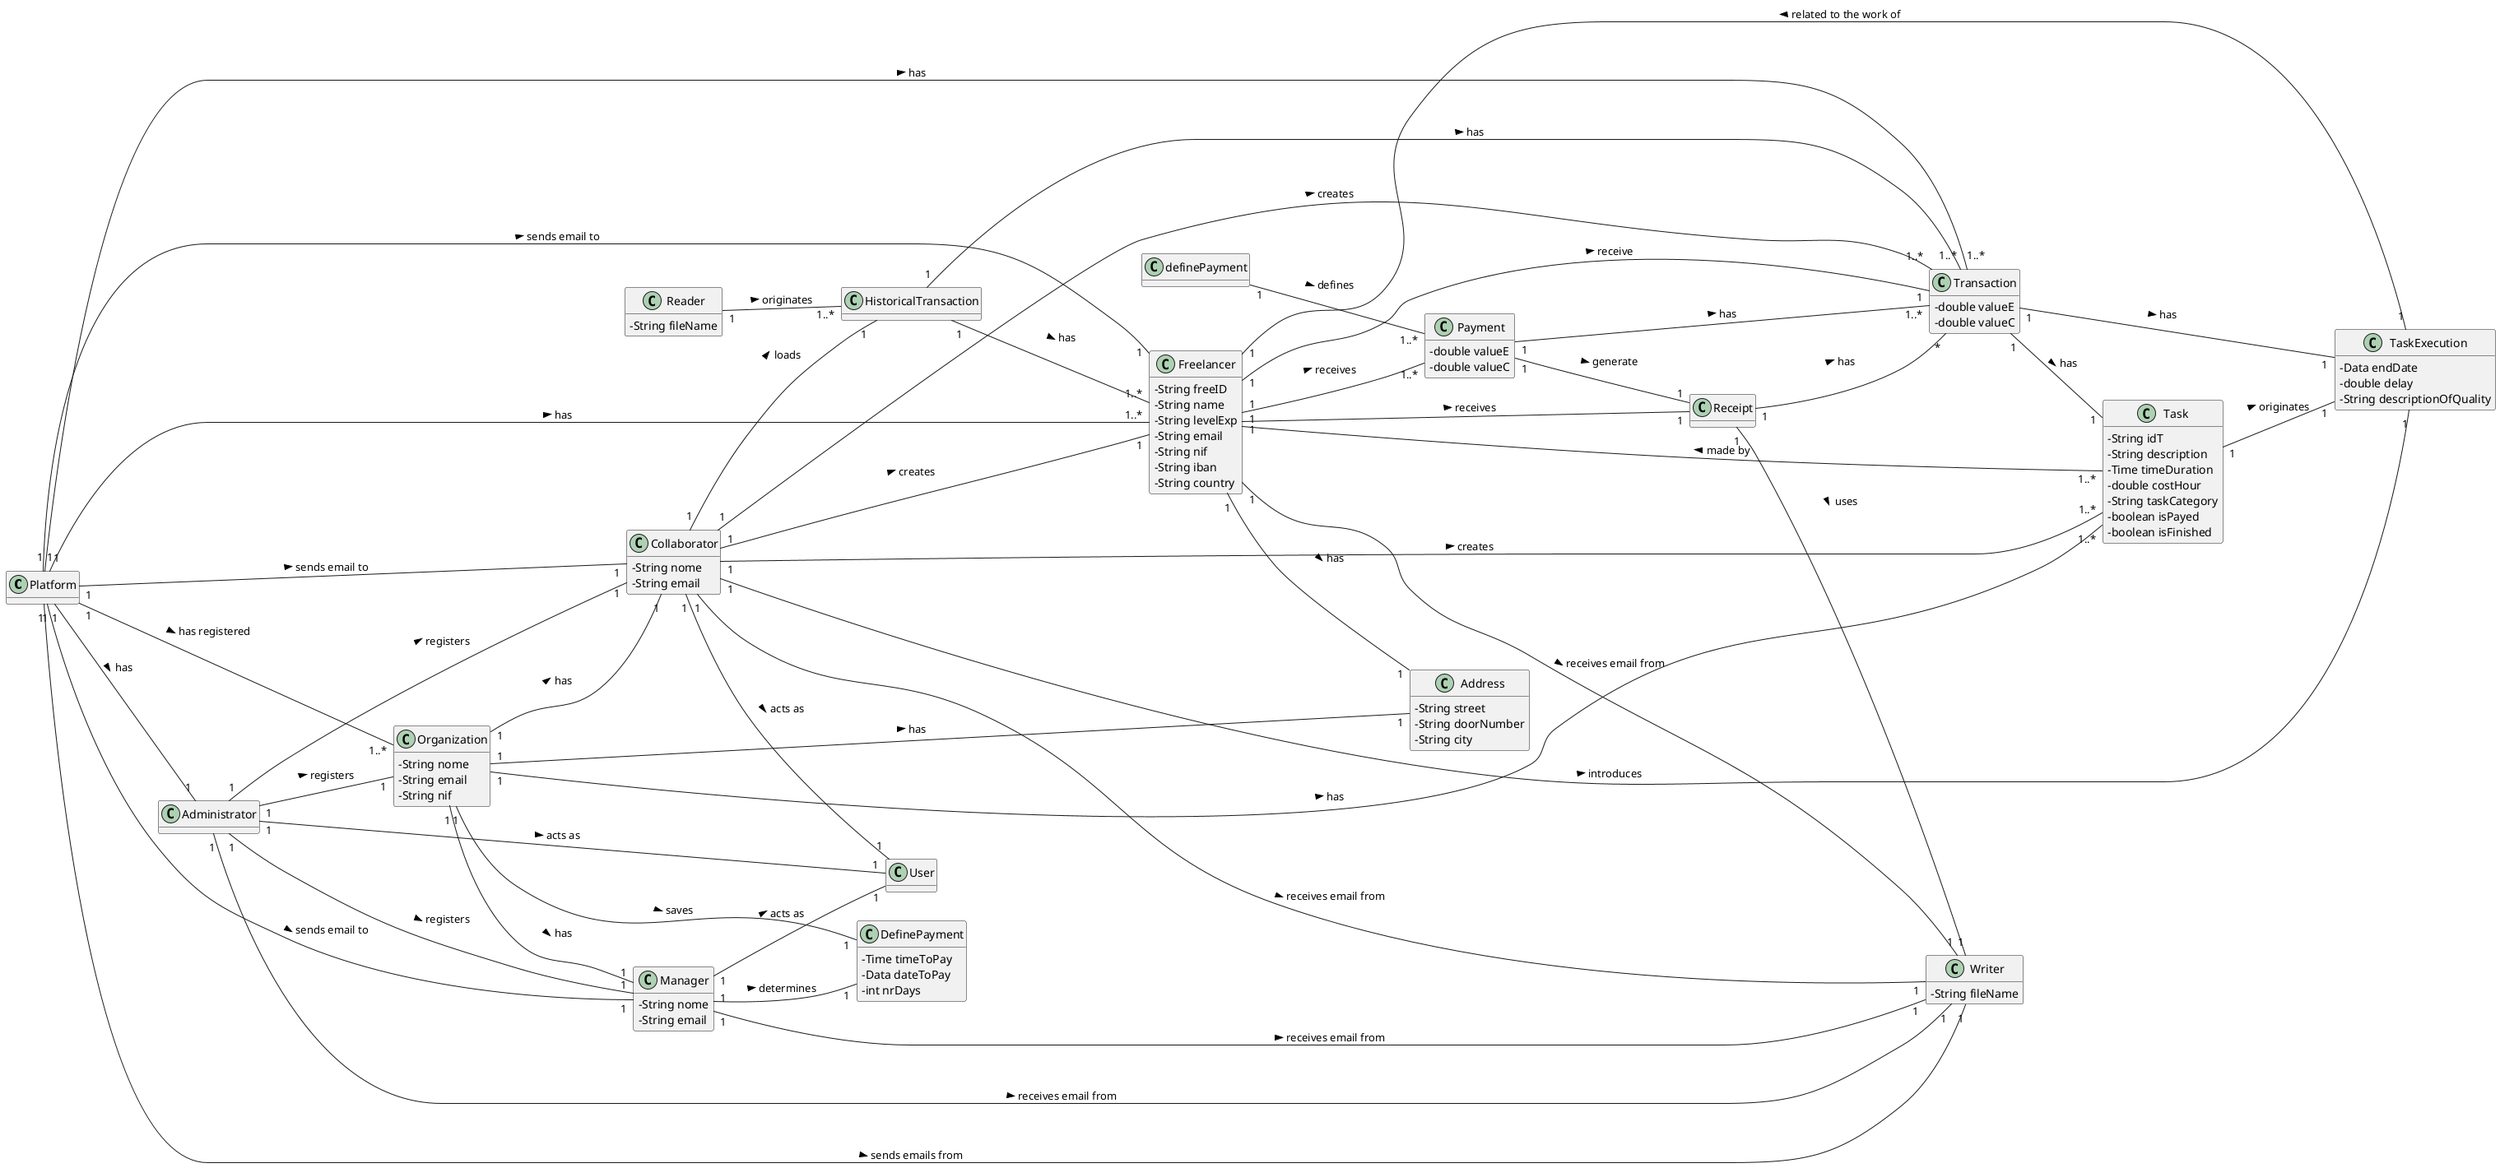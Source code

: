 @startuml
skinparam classAttributeIconSize 0
hide methods
left to right direction

class Platform{
}
class Freelancer {
  -String freeID
  -String name
  -String levelExp
  -String email
  -String nif
  -String iban
  -String country
}

class Organization {
  -String nome
  -String email
  -String nif
}

class Collaborator{
  -String nome
  -String email
}

class Task {
  -String idT
  -String description
  -Time timeDuration
  -double costHour
  -String taskCategory
  -boolean isPayed
  -boolean isFinished
}

class Manager {
  -String nome
  -String email
}

class User {
}

class Receipt {
}

class Transaction {
    -double valueE
    -double valueC
}

class Address{
  -String street
  -String doorNumber
  -String city
}

class Administrator {
}

class Payment{
  -double valueE
  -double valueC
}

class DefinePayment{
  -Time timeToPay
  -Data dateToPay
  -int nrDays
  }

class Reader {
  -String fileName
}

class HistoricalTransaction{
}

class TaskExecution{
  -Data endDate
  -double delay
  -String descriptionOfQuality
  }

class Writer{
  -String fileName
  }

Freelancer "1" -- "1" Transaction: receive >
Freelancer "1" -- "1" Receipt: receives > 
Freelancer "1" -- "1..*" Payment: receives >
Freelancer "1" -- "1" Address: has >
Freelancer "1" -- "1" Writer: receives email from >

Task "1..*" -- "1" Freelancer: made by >


Platform "1" -- "1..*" Transaction: has >
Platform "1" -- "1" Administrator: has >
Platform "1" -- "1..*" Organization: has registered >
Platform "1" -- "1..*" Freelancer: has >
Platform "1" -- "1" Freelancer: sends email to >
Platform "1" -- "1" Collaborator: sends email to >
Platform "1" -- "1" Manager: sends email to >
Platform "1" -- "1" Writer : sends emails from >

Organization "1" -- "1" Address: has >
Organization "1" -- "1" Manager: has >
Organization "1" -- "1" Collaborator: has >
Organization "1" -- "1..*" Task: has >
Organization "1" -- "1" DefinePayment: saves >

Manager "1" -- "1" User: acts as >
Manager "1" -- "1" Writer: receives email from >
Manager "1" -- "1" DefinePayment: determines >

Administrator "1" -- "1" Organization: registers >
Administrator "1" -- "1" User: acts as >
Administrator "1" -- "1" Collaborator: registers >
Administrator "1" -- "1" Manager: registers >
Administrator "1" -- "1" Writer: receives email from >

Transaction "1" -- "1" Task: has >
Transaction "1" -- "1" TaskExecution: has >


Payment "1" -- "1" Receipt: generate >
Payment "1" -- "1..*" Transaction : has >

definePayment "1" -- "1..*" Payment: defines > 


Reader "1" -- "1..*" HistoricalTransaction: originates >

HistoricalTransaction "1" -- "1..*" Transaction: has >
HistoricalTransaction "1" -- "1..*" Freelancer: has >

Collaborator "1" -- "1" Freelancer: creates >
Collaborator "1" -- "1..*" Task: creates >
Collaborator "1" -- "1..*" Transaction: creates >
Collaborator "1" -- "1" User: acts as >
Collaborator "1" -- "1" HistoricalTransaction: loads >
Collaborator "1" -- "1" TaskExecution: introduces >
Collaborator "1" -- "1" Writer: receives email from >


TaskExecution "1" -- "1" Freelancer: related to the work of >

Task "1" -- "1" TaskExecution : originates >

Receipt "1" -- "1" Writer : uses >
Receipt "1" -- "*" Transaction: has >




@enduml
